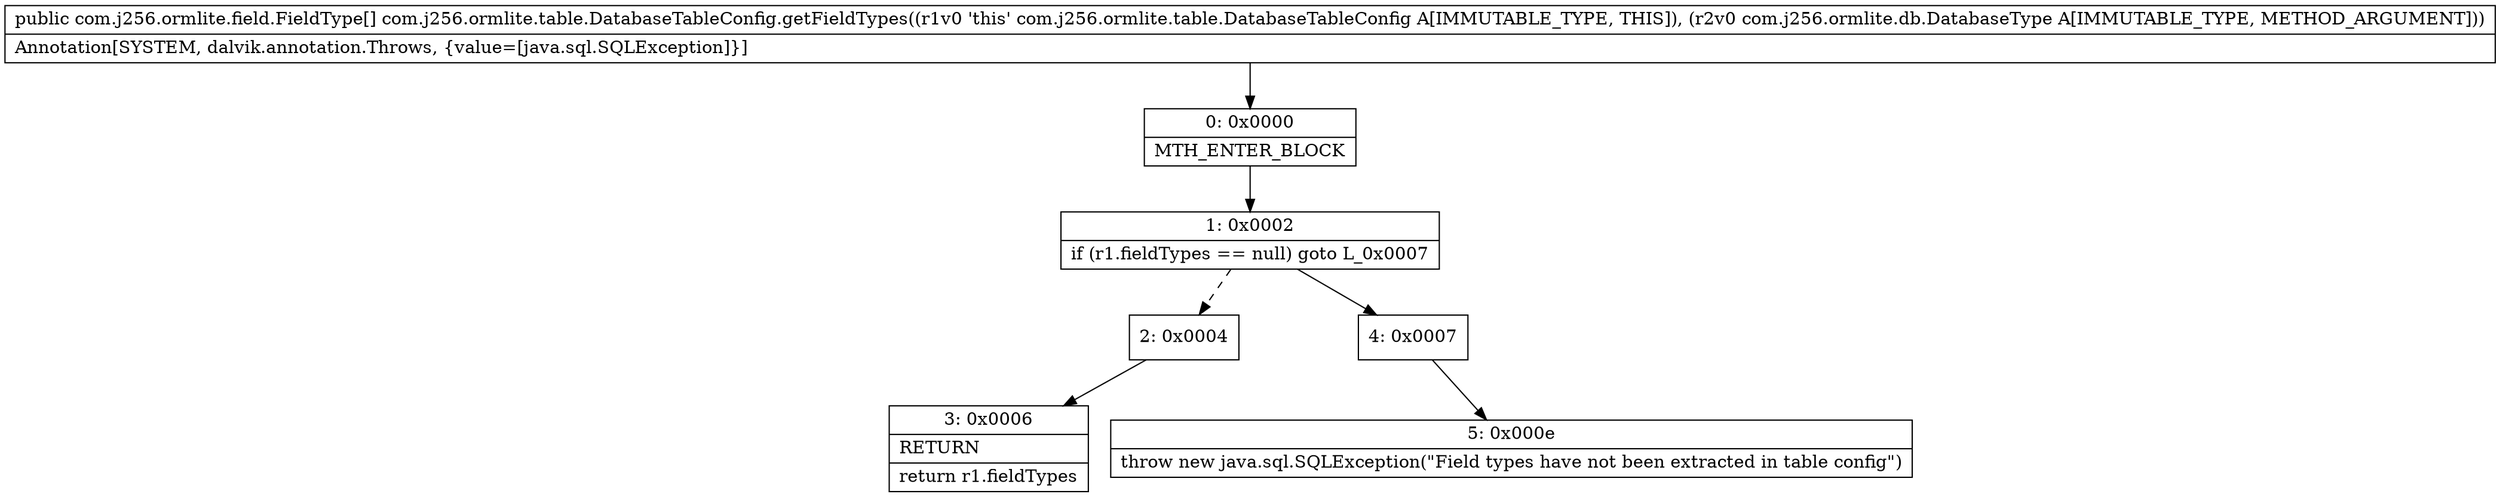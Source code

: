 digraph "CFG forcom.j256.ormlite.table.DatabaseTableConfig.getFieldTypes(Lcom\/j256\/ormlite\/db\/DatabaseType;)[Lcom\/j256\/ormlite\/field\/FieldType;" {
Node_0 [shape=record,label="{0\:\ 0x0000|MTH_ENTER_BLOCK\l}"];
Node_1 [shape=record,label="{1\:\ 0x0002|if (r1.fieldTypes == null) goto L_0x0007\l}"];
Node_2 [shape=record,label="{2\:\ 0x0004}"];
Node_3 [shape=record,label="{3\:\ 0x0006|RETURN\l|return r1.fieldTypes\l}"];
Node_4 [shape=record,label="{4\:\ 0x0007}"];
Node_5 [shape=record,label="{5\:\ 0x000e|throw new java.sql.SQLException(\"Field types have not been extracted in table config\")\l}"];
MethodNode[shape=record,label="{public com.j256.ormlite.field.FieldType[] com.j256.ormlite.table.DatabaseTableConfig.getFieldTypes((r1v0 'this' com.j256.ormlite.table.DatabaseTableConfig A[IMMUTABLE_TYPE, THIS]), (r2v0 com.j256.ormlite.db.DatabaseType A[IMMUTABLE_TYPE, METHOD_ARGUMENT]))  | Annotation[SYSTEM, dalvik.annotation.Throws, \{value=[java.sql.SQLException]\}]\l}"];
MethodNode -> Node_0;
Node_0 -> Node_1;
Node_1 -> Node_2[style=dashed];
Node_1 -> Node_4;
Node_2 -> Node_3;
Node_4 -> Node_5;
}

